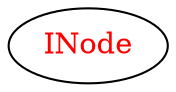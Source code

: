 digraph dependencyGraph {
 concentrate=true;
 ranksep="2.0";
 rankdir="LR"; 
 splines="ortho";
"INode" [fontcolor="red"];
}
